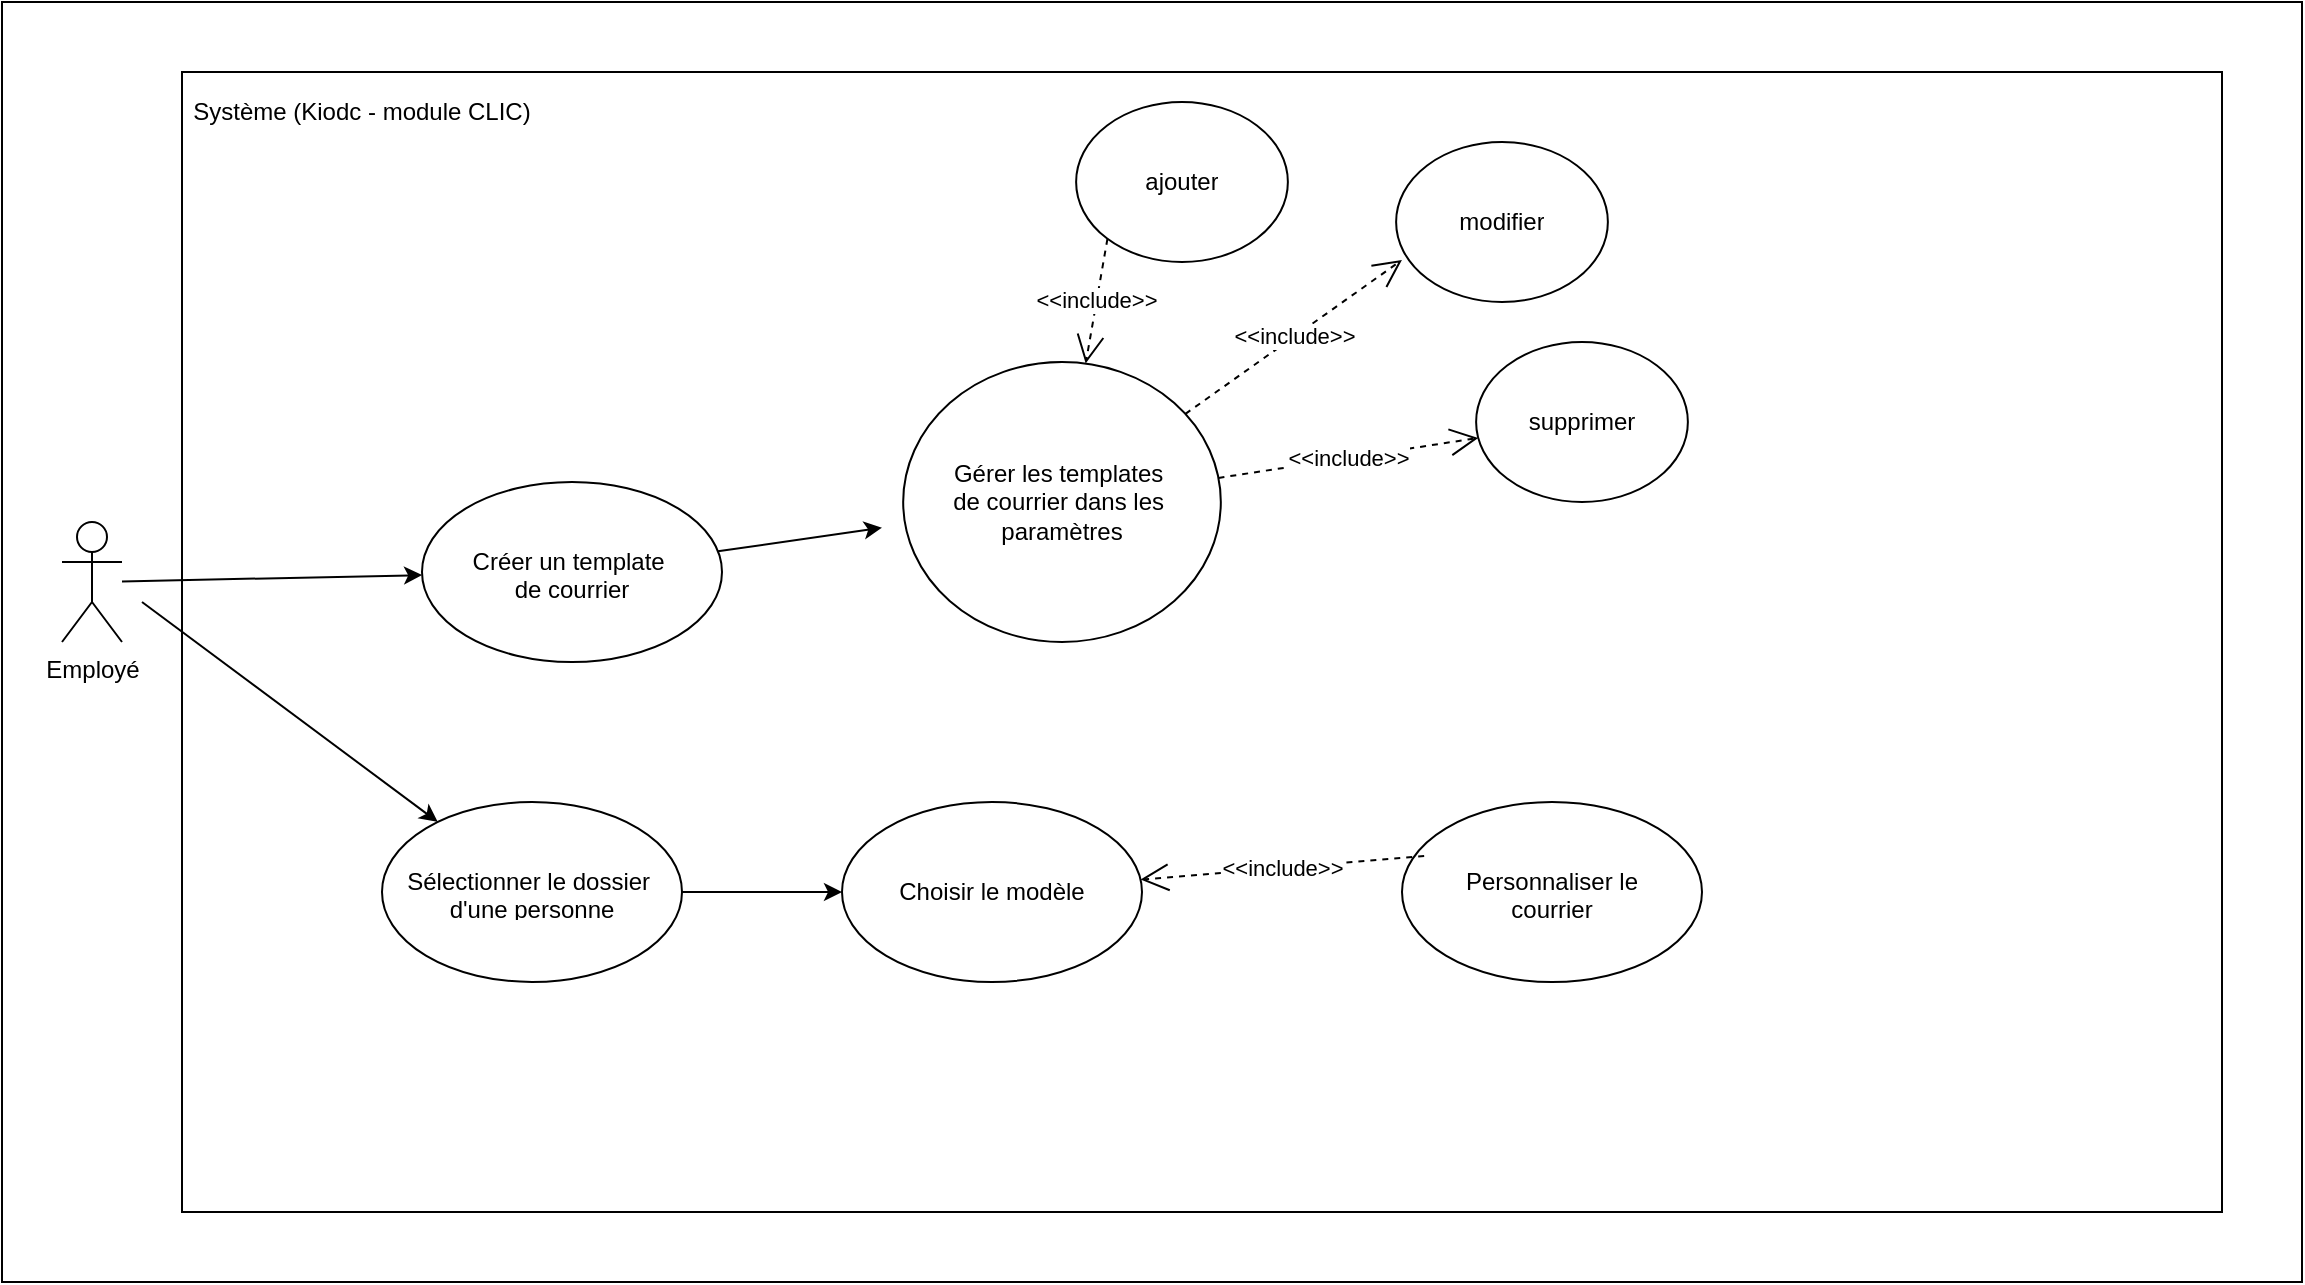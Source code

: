 <mxfile version="24.7.1" type="github">
  <diagram name="Page-1" id="y5-NePWyKyB3006rCJuu">
    <mxGraphModel dx="1434" dy="786" grid="1" gridSize="10" guides="1" tooltips="1" connect="1" arrows="1" fold="1" page="1" pageScale="1" pageWidth="827" pageHeight="1169" math="0" shadow="0">
      <root>
        <mxCell id="0" />
        <mxCell id="1" parent="0" />
        <mxCell id="bwaj0blokZmfMLX8B4m3-4" value="" style="rounded=0;whiteSpace=wrap;html=1;" parent="1" vertex="1">
          <mxGeometry x="50" y="70" width="1150" height="640" as="geometry" />
        </mxCell>
        <mxCell id="bwaj0blokZmfMLX8B4m3-1" value="Employé" style="shape=umlActor;verticalLabelPosition=bottom;verticalAlign=top;html=1;outlineConnect=0;" parent="1" vertex="1">
          <mxGeometry x="80" y="330" width="30" height="60" as="geometry" />
        </mxCell>
        <mxCell id="bwaj0blokZmfMLX8B4m3-7" value="" style="rounded=0;whiteSpace=wrap;html=1;" parent="1" vertex="1">
          <mxGeometry x="140" y="105" width="1020" height="570" as="geometry" />
        </mxCell>
        <mxCell id="bwaj0blokZmfMLX8B4m3-8" value="Système (Kiodc - module CLIC)" style="text;html=1;align=center;verticalAlign=middle;whiteSpace=wrap;rounded=0;" parent="1" vertex="1">
          <mxGeometry x="140" y="110" width="180" height="30" as="geometry" />
        </mxCell>
        <mxCell id="bwaj0blokZmfMLX8B4m3-15" value="" style="group" parent="1" vertex="1" connectable="0">
          <mxGeometry x="460" y="470" width="170" height="90" as="geometry" />
        </mxCell>
        <mxCell id="bwaj0blokZmfMLX8B4m3-11" value="" style="ellipse;whiteSpace=wrap;html=1;" parent="bwaj0blokZmfMLX8B4m3-15" vertex="1">
          <mxGeometry x="10" width="150" height="90" as="geometry" />
        </mxCell>
        <mxCell id="bwaj0blokZmfMLX8B4m3-12" value=" Choisir le modèle" style="text;strokeColor=none;fillColor=none;align=center;verticalAlign=middle;spacingLeft=4;spacingRight=4;overflow=hidden;points=[[0,0.5],[1,0.5]];portConstraint=eastwest;rotatable=0;whiteSpace=wrap;html=1;" parent="bwaj0blokZmfMLX8B4m3-15" vertex="1">
          <mxGeometry y="30" width="170" height="30" as="geometry" />
        </mxCell>
        <mxCell id="bwaj0blokZmfMLX8B4m3-17" value="" style="group" parent="1" vertex="1" connectable="0">
          <mxGeometry x="580" y="120" width="120" height="80" as="geometry" />
        </mxCell>
        <mxCell id="bwaj0blokZmfMLX8B4m3-13" value="" style="ellipse;whiteSpace=wrap;html=1;" parent="bwaj0blokZmfMLX8B4m3-17" vertex="1">
          <mxGeometry x="7.059" width="105.882" height="80" as="geometry" />
        </mxCell>
        <mxCell id="bwaj0blokZmfMLX8B4m3-14" value=" ajouter" style="text;strokeColor=none;fillColor=none;align=center;verticalAlign=middle;spacingLeft=4;spacingRight=4;overflow=hidden;points=[[0,0.5],[1,0.5]];portConstraint=eastwest;rotatable=0;whiteSpace=wrap;html=1;" parent="bwaj0blokZmfMLX8B4m3-17" vertex="1">
          <mxGeometry y="26.667" width="120.0" height="26.667" as="geometry" />
        </mxCell>
        <mxCell id="bwaj0blokZmfMLX8B4m3-18" value="" style="group" parent="1" vertex="1" connectable="0">
          <mxGeometry x="250" y="310" width="170" height="90" as="geometry" />
        </mxCell>
        <mxCell id="bwaj0blokZmfMLX8B4m3-19" value="" style="ellipse;whiteSpace=wrap;html=1;" parent="bwaj0blokZmfMLX8B4m3-18" vertex="1">
          <mxGeometry x="10" width="150" height="90" as="geometry" />
        </mxCell>
        <mxCell id="bwaj0blokZmfMLX8B4m3-20" value="Créer un template&amp;nbsp;&lt;div&gt;de courrier&lt;/div&gt;" style="text;strokeColor=none;fillColor=none;align=center;verticalAlign=middle;spacingLeft=4;spacingRight=4;overflow=hidden;points=[[0,0.5],[1,0.5]];portConstraint=eastwest;rotatable=0;whiteSpace=wrap;html=1;" parent="bwaj0blokZmfMLX8B4m3-18" vertex="1">
          <mxGeometry y="30" width="170" height="30" as="geometry" />
        </mxCell>
        <mxCell id="bwaj0blokZmfMLX8B4m3-21" value="" style="group" parent="1" vertex="1" connectable="0">
          <mxGeometry x="780" y="240" width="120" height="80" as="geometry" />
        </mxCell>
        <mxCell id="bwaj0blokZmfMLX8B4m3-22" value="" style="ellipse;whiteSpace=wrap;html=1;" parent="bwaj0blokZmfMLX8B4m3-21" vertex="1">
          <mxGeometry x="7.059" width="105.882" height="80" as="geometry" />
        </mxCell>
        <mxCell id="bwaj0blokZmfMLX8B4m3-23" value=" supprimer" style="text;strokeColor=none;fillColor=none;align=center;verticalAlign=middle;spacingLeft=4;spacingRight=4;overflow=hidden;points=[[0,0.5],[1,0.5]];portConstraint=eastwest;rotatable=0;whiteSpace=wrap;html=1;" parent="bwaj0blokZmfMLX8B4m3-21" vertex="1">
          <mxGeometry y="26.667" width="120.0" height="26.667" as="geometry" />
        </mxCell>
        <mxCell id="bwaj0blokZmfMLX8B4m3-24" value="" style="group" parent="1" vertex="1" connectable="0">
          <mxGeometry x="740" y="140" width="120" height="80" as="geometry" />
        </mxCell>
        <mxCell id="bwaj0blokZmfMLX8B4m3-25" value="" style="ellipse;whiteSpace=wrap;html=1;" parent="bwaj0blokZmfMLX8B4m3-24" vertex="1">
          <mxGeometry x="7.059" width="105.882" height="80" as="geometry" />
        </mxCell>
        <mxCell id="bwaj0blokZmfMLX8B4m3-26" value=" modifier" style="text;strokeColor=none;fillColor=none;align=center;verticalAlign=middle;spacingLeft=4;spacingRight=4;overflow=hidden;points=[[0,0.5],[1,0.5]];portConstraint=eastwest;rotatable=0;whiteSpace=wrap;html=1;" parent="bwaj0blokZmfMLX8B4m3-24" vertex="1">
          <mxGeometry y="26.667" width="120.0" height="26.667" as="geometry" />
        </mxCell>
        <mxCell id="bwaj0blokZmfMLX8B4m3-27" value="" style="group" parent="1" vertex="1" connectable="0">
          <mxGeometry x="540" y="290" width="130" height="100" as="geometry" />
        </mxCell>
        <mxCell id="bwaj0blokZmfMLX8B4m3-28" value="" style="ellipse;whiteSpace=wrap;html=1;" parent="bwaj0blokZmfMLX8B4m3-27" vertex="1">
          <mxGeometry x="7.059" width="105.882" height="80" as="geometry" />
        </mxCell>
        <mxCell id="bwaj0blokZmfMLX8B4m3-29" value=" visualiser" style="text;strokeColor=none;fillColor=none;align=center;verticalAlign=middle;spacingLeft=4;spacingRight=4;overflow=hidden;points=[[0,0.5],[1,0.5]];portConstraint=eastwest;rotatable=0;whiteSpace=wrap;html=1;" parent="bwaj0blokZmfMLX8B4m3-27" vertex="1">
          <mxGeometry y="26.667" width="120.0" height="26.667" as="geometry" />
        </mxCell>
        <mxCell id="bwaj0blokZmfMLX8B4m3-16" value="" style="group" parent="bwaj0blokZmfMLX8B4m3-27" vertex="1" connectable="0">
          <mxGeometry x="-50" y="-40" width="180" height="140" as="geometry" />
        </mxCell>
        <mxCell id="bwaj0blokZmfMLX8B4m3-9" value="" style="ellipse;whiteSpace=wrap;html=1;" parent="bwaj0blokZmfMLX8B4m3-16" vertex="1">
          <mxGeometry x="10.588" width="158.824" height="140" as="geometry" />
        </mxCell>
        <mxCell id="bwaj0blokZmfMLX8B4m3-10" value=" Gérer les templates&amp;nbsp;&lt;div&gt;de courrier dans les&amp;nbsp;&lt;/div&gt;&lt;div&gt;paramètres&lt;/div&gt;" style="text;strokeColor=none;fillColor=none;align=center;verticalAlign=middle;spacingLeft=4;spacingRight=4;overflow=hidden;points=[[0,0.5],[1,0.5]];portConstraint=eastwest;rotatable=0;whiteSpace=wrap;html=1;" parent="bwaj0blokZmfMLX8B4m3-16" vertex="1">
          <mxGeometry y="46.667" width="180" height="46.667" as="geometry" />
        </mxCell>
        <mxCell id="bwaj0blokZmfMLX8B4m3-40" value="&amp;lt;&amp;lt;include&amp;gt;&amp;gt;" style="endArrow=open;endSize=12;dashed=1;html=1;rounded=0;exitX=0;exitY=1;exitDx=0;exitDy=0;" parent="1" source="bwaj0blokZmfMLX8B4m3-13" target="bwaj0blokZmfMLX8B4m3-9" edge="1">
          <mxGeometry width="160" relative="1" as="geometry">
            <mxPoint x="580" y="190" as="sourcePoint" />
            <mxPoint x="690" y="400" as="targetPoint" />
          </mxGeometry>
        </mxCell>
        <mxCell id="bwaj0blokZmfMLX8B4m3-41" value="&amp;lt;&amp;lt;include&amp;gt;&amp;gt;" style="endArrow=open;endSize=12;dashed=1;html=1;rounded=0;entryX=0.083;entryY=1.212;entryDx=0;entryDy=0;entryPerimeter=0;" parent="1" source="bwaj0blokZmfMLX8B4m3-9" target="bwaj0blokZmfMLX8B4m3-26" edge="1">
          <mxGeometry width="160" relative="1" as="geometry">
            <mxPoint x="555" y="322" as="sourcePoint" />
            <mxPoint x="597" y="267" as="targetPoint" />
          </mxGeometry>
        </mxCell>
        <mxCell id="bwaj0blokZmfMLX8B4m3-42" value="&amp;lt;&amp;lt;include&amp;gt;&amp;gt;" style="endArrow=open;endSize=12;dashed=1;html=1;rounded=0;" parent="1" source="bwaj0blokZmfMLX8B4m3-9" target="bwaj0blokZmfMLX8B4m3-22" edge="1">
          <mxGeometry width="160" relative="1" as="geometry">
            <mxPoint x="565" y="332" as="sourcePoint" />
            <mxPoint x="690" y="289" as="targetPoint" />
          </mxGeometry>
        </mxCell>
        <mxCell id="bwaj0blokZmfMLX8B4m3-44" value="" style="group" parent="1" vertex="1" connectable="0">
          <mxGeometry x="230" y="470" width="170" height="90" as="geometry" />
        </mxCell>
        <mxCell id="bwaj0blokZmfMLX8B4m3-45" value="" style="ellipse;whiteSpace=wrap;html=1;" parent="bwaj0blokZmfMLX8B4m3-44" vertex="1">
          <mxGeometry x="10" width="150" height="90" as="geometry" />
        </mxCell>
        <mxCell id="bwaj0blokZmfMLX8B4m3-46" value="Sélectionner le dossier&amp;nbsp;&lt;div&gt;d&#39;une personne&lt;/div&gt;" style="text;strokeColor=none;fillColor=none;align=center;verticalAlign=middle;spacingLeft=4;spacingRight=4;overflow=hidden;points=[[0,0.5],[1,0.5]];portConstraint=eastwest;rotatable=0;whiteSpace=wrap;html=1;" parent="bwaj0blokZmfMLX8B4m3-44" vertex="1">
          <mxGeometry y="30" width="170" height="30" as="geometry" />
        </mxCell>
        <mxCell id="bwaj0blokZmfMLX8B4m3-47" value="" style="group" parent="1" vertex="1" connectable="0">
          <mxGeometry x="740" y="470" width="170" height="90" as="geometry" />
        </mxCell>
        <mxCell id="bwaj0blokZmfMLX8B4m3-48" value="" style="ellipse;whiteSpace=wrap;html=1;" parent="bwaj0blokZmfMLX8B4m3-47" vertex="1">
          <mxGeometry x="10" width="150" height="90" as="geometry" />
        </mxCell>
        <mxCell id="bwaj0blokZmfMLX8B4m3-49" value=" Personnaliser le&lt;div&gt;courrier&lt;/div&gt;" style="text;strokeColor=none;fillColor=none;align=center;verticalAlign=middle;spacingLeft=4;spacingRight=4;overflow=hidden;points=[[0,0.5],[1,0.5]];portConstraint=eastwest;rotatable=0;whiteSpace=wrap;html=1;" parent="bwaj0blokZmfMLX8B4m3-47" vertex="1">
          <mxGeometry y="30" width="170" height="30" as="geometry" />
        </mxCell>
        <mxCell id="rdwlHiR3kODwmM8puWaT-1" value="" style="endArrow=classic;html=1;rounded=0;" edge="1" parent="1" source="bwaj0blokZmfMLX8B4m3-19" target="bwaj0blokZmfMLX8B4m3-10">
          <mxGeometry width="50" height="50" relative="1" as="geometry">
            <mxPoint x="580" y="430" as="sourcePoint" />
            <mxPoint x="630" y="380" as="targetPoint" />
          </mxGeometry>
        </mxCell>
        <mxCell id="rdwlHiR3kODwmM8puWaT-2" value="" style="endArrow=classic;html=1;rounded=0;" edge="1" parent="1" source="bwaj0blokZmfMLX8B4m3-1" target="bwaj0blokZmfMLX8B4m3-19">
          <mxGeometry width="50" height="50" relative="1" as="geometry">
            <mxPoint x="580" y="430" as="sourcePoint" />
            <mxPoint x="630" y="380" as="targetPoint" />
          </mxGeometry>
        </mxCell>
        <mxCell id="rdwlHiR3kODwmM8puWaT-3" value="" style="endArrow=classic;html=1;rounded=0;" edge="1" parent="1" target="bwaj0blokZmfMLX8B4m3-45">
          <mxGeometry width="50" height="50" relative="1" as="geometry">
            <mxPoint x="120" y="370" as="sourcePoint" />
            <mxPoint x="270" y="367" as="targetPoint" />
          </mxGeometry>
        </mxCell>
        <mxCell id="rdwlHiR3kODwmM8puWaT-4" value="" style="endArrow=classic;html=1;rounded=0;" edge="1" parent="1" source="bwaj0blokZmfMLX8B4m3-45" target="bwaj0blokZmfMLX8B4m3-11">
          <mxGeometry width="50" height="50" relative="1" as="geometry">
            <mxPoint x="130" y="380" as="sourcePoint" />
            <mxPoint x="278" y="490" as="targetPoint" />
          </mxGeometry>
        </mxCell>
        <mxCell id="rdwlHiR3kODwmM8puWaT-6" value="&amp;lt;&amp;lt;include&amp;gt;&amp;gt;" style="endArrow=open;endSize=12;dashed=1;html=1;rounded=0;exitX=0.124;exitY=-0.1;exitDx=0;exitDy=0;exitPerimeter=0;" edge="1" parent="1" source="bwaj0blokZmfMLX8B4m3-49" target="bwaj0blokZmfMLX8B4m3-11">
          <mxGeometry width="160" relative="1" as="geometry">
            <mxPoint x="613" y="199" as="sourcePoint" />
            <mxPoint x="602" y="261" as="targetPoint" />
          </mxGeometry>
        </mxCell>
      </root>
    </mxGraphModel>
  </diagram>
</mxfile>
